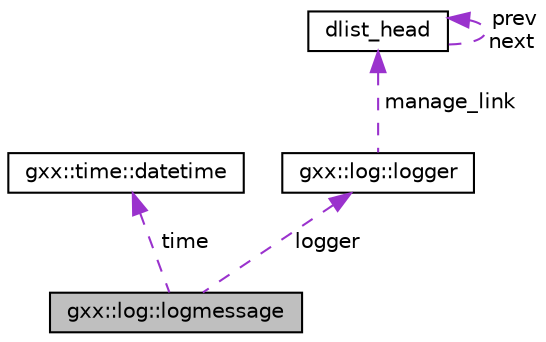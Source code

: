 digraph "gxx::log::logmessage"
{
  edge [fontname="Helvetica",fontsize="10",labelfontname="Helvetica",labelfontsize="10"];
  node [fontname="Helvetica",fontsize="10",shape=record];
  Node1 [label="gxx::log::logmessage",height=0.2,width=0.4,color="black", fillcolor="grey75", style="filled", fontcolor="black"];
  Node2 -> Node1 [dir="back",color="darkorchid3",fontsize="10",style="dashed",label=" time" ,fontname="Helvetica"];
  Node2 [label="gxx::time::datetime",height=0.2,width=0.4,color="black", fillcolor="white", style="filled",URL="$structgxx_1_1time_1_1datetime.html"];
  Node3 -> Node1 [dir="back",color="darkorchid3",fontsize="10",style="dashed",label=" logger" ,fontname="Helvetica"];
  Node3 [label="gxx::log::logger",height=0.2,width=0.4,color="black", fillcolor="white", style="filled",URL="$classgxx_1_1log_1_1logger.html"];
  Node4 -> Node3 [dir="back",color="darkorchid3",fontsize="10",style="dashed",label=" manage_link" ,fontname="Helvetica"];
  Node4 [label="dlist_head",height=0.2,width=0.4,color="black", fillcolor="white", style="filled",URL="$structdlist__head.html"];
  Node4 -> Node4 [dir="back",color="darkorchid3",fontsize="10",style="dashed",label=" prev\nnext" ,fontname="Helvetica"];
}
